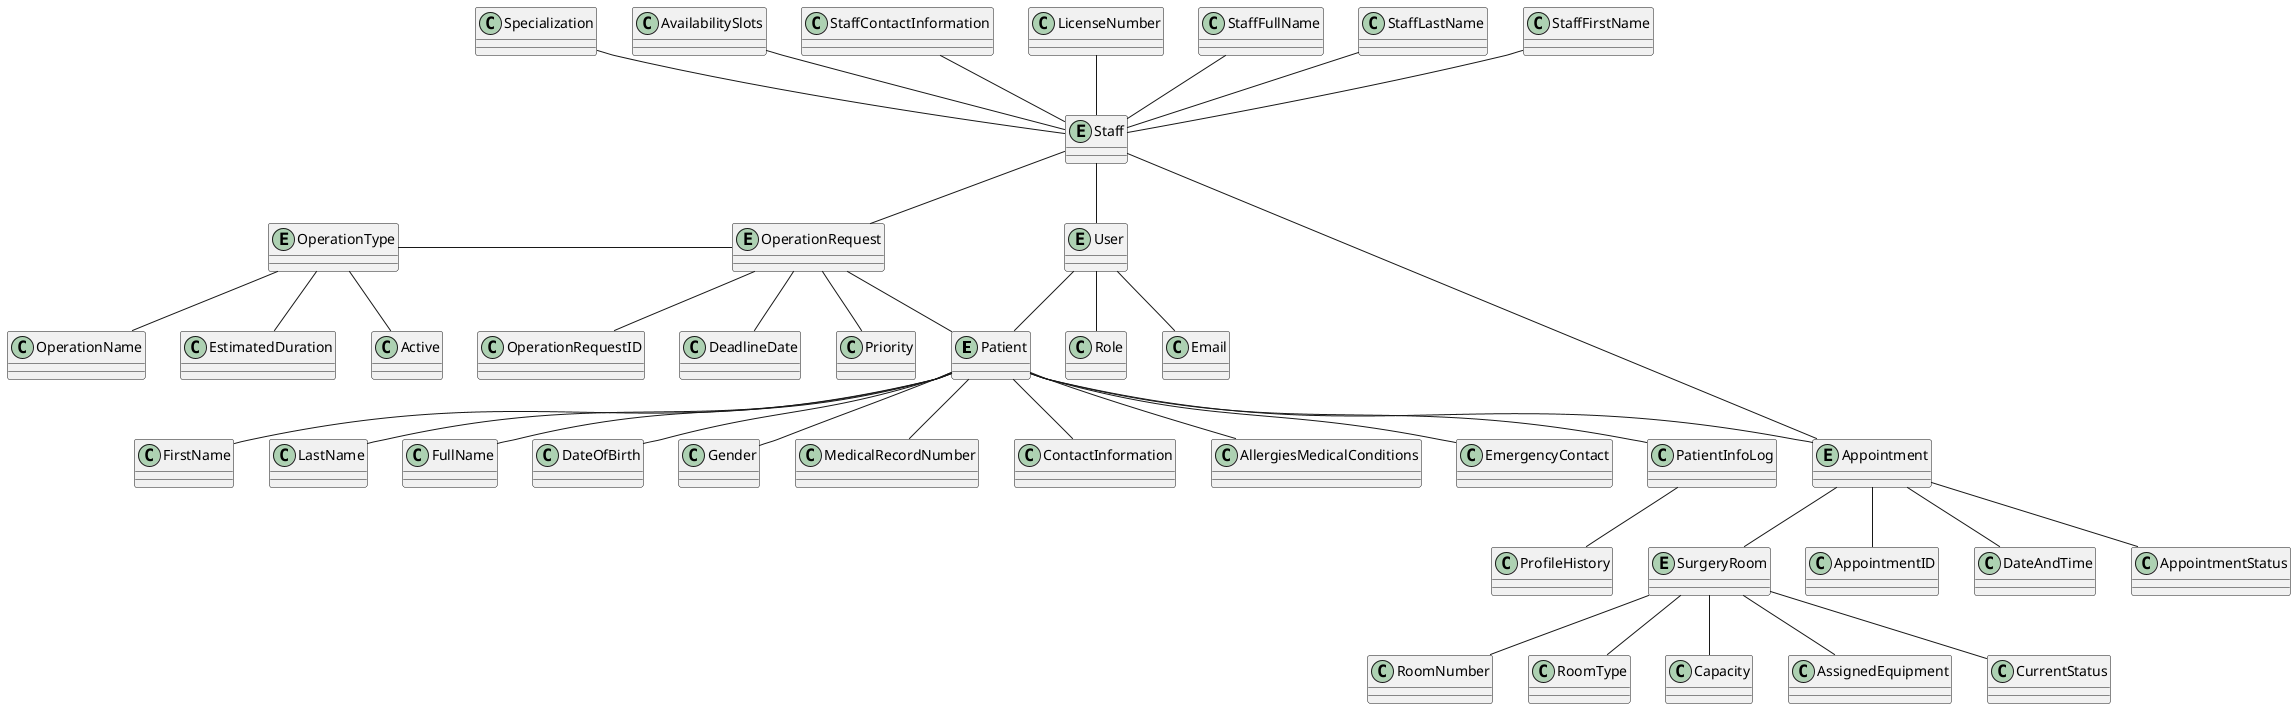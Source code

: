 @startuml

entity Patient
class FirstName
class LastName
class FullName
class DateOfBirth
class Gender
class MedicalRecordNumber
class ContactInformation
class AllergiesMedicalConditions
class EmergencyContact
class PatientInfoLog
class ProfileHistory

entity User
class Role
class Email

entity Staff
class StaffFirstName
class StaffLastName
class StaffFullName
class LicenseNumber
class StaffContactInformation
class AvailabilitySlots
class Specialization

entity OperationRequest
class OperationRequestID
class DeadlineDate
class Priority

entity OperationType
class OperationName
class EstimatedDuration
class Active

entity SurgeryRoom
class RoomNumber
class RoomType
class Capacity
class AssignedEquipment
class CurrentStatus

entity Appointment
class AppointmentID
class DateAndTime
class AppointmentStatus


Patient -down- FirstName
Patient -down- LastName
Patient -down- FullName
Patient -down- DateOfBirth
Patient -down- Gender
Patient -down- MedicalRecordNumber
Patient -down- ContactInformation
Patient -down- AllergiesMedicalConditions
Patient -down- EmergencyContact
PatientInfoLog -down- ProfileHistory


User -- Role
User -- Email


Staff -up- StaffFirstName
Staff -up- StaffLastName
Staff -up- StaffFullName
Staff -up- LicenseNumber
Staff -up- StaffContactInformation
Staff -up- AvailabilitySlots
Staff -up- Specialization


OperationRequest -- OperationRequestID
OperationRequest -- DeadlineDate
OperationRequest -- Priority


OperationType -- OperationName
OperationType -- EstimatedDuration
OperationType -- Active


SurgeryRoom -- RoomNumber
SurgeryRoom -- RoomType
SurgeryRoom -- Capacity
SurgeryRoom -- AssignedEquipment
SurgeryRoom -- CurrentStatus


Appointment -- AppointmentID
Appointment -- DateAndTime
Appointment -- AppointmentStatus


OperationRequest -left- OperationType
Patient -- Appointment
Patient -- PatientInfoLog
User -- Patient
User -up- Staff
Staff -- Appointment 
Staff -- OperationRequest
OperationRequest -right- Patient
Appointment -- SurgeryRoom


@enduml
